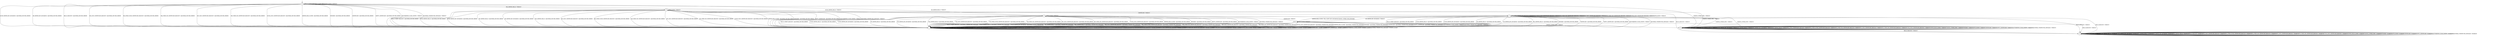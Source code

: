 digraph g {

	s0 [shape="circle" label="s0"];
	s1 [shape="circle" label="s1"];
	s2 [shape="circle" label="s2"];
	s3 [shape="circle" label="s3"];
	s4 [shape="circle" label="s4"];
	s5 [shape="circle" label="s5"];
	s6 [shape="circle" label="s6"];
	s7 [shape="circle" label="s7"];
	s0 -> s0 [label="HELLO_VERIFY_REQUEST / CLIENT_HELLO"];
	s0 -> s5 [label="ECDH_SERVER_HELLO / TIMEOUT"];
	s0 -> s1 [label="ECDH_SERVER_KEY_EXCHANGE / Alert(FATAL,DECODE_ERROR)"];
	s0 -> s5 [label="DH_SERVER_HELLO / TIMEOUT"];
	s0 -> s1 [label="DH_SERVER_KEY_EXCHANGE / Alert(FATAL,DECODE_ERROR)"];
	s0 -> s2 [label="RSA_SERVER_HELLO / TIMEOUT"];
	s0 -> s1 [label="HELLO_REQUEST / Alert(FATAL,DECODE_ERROR)"];
	s0 -> s1 [label="RSA_SIGN_CERTIFICATE_REQUEST / Alert(FATAL,DECODE_ERROR)"];
	s0 -> s1 [label="RSA_FIXED_ECDH_CERTIFICATE_REQUEST / Alert(FATAL,DECODE_ERROR)"];
	s0 -> s1 [label="RSA_FIXED_DH_CERTIFICATE_REQUEST / Alert(FATAL,DECODE_ERROR)"];
	s0 -> s1 [label="DSS_SIGN_CERTIFICATE_REQUEST / Alert(FATAL,DECODE_ERROR)"];
	s0 -> s1 [label="DSS_FIXED_DH_CERTIFICATE_REQUEST / Alert(FATAL,DECODE_ERROR)"];
	s0 -> s1 [label="ECDSA_SIGN_CERTIFICATE_REQUEST / Alert(FATAL,DECODE_ERROR)"];
	s0 -> s1 [label="SERVER_HELLO_DONE / Alert(FATAL,DECODE_ERROR)"];
	s0 -> s3 [label="CHANGE_CIPHER_SPEC / TIMEOUT"];
	s0 -> s1 [label="FINISHED / Alert(FATAL,DECODE_ERROR)"];
	s0 -> s0 [label="APPLICATION / TIMEOUT"];
	s0 -> s1 [label="CERTIFICATE / Alert(FATAL,DECODE_ERROR)"];
	s0 -> s1 [label="EMPTY_CERTIFICATE / Alert(FATAL,DECODE_ERROR)"];
	s0 -> s1 [label="Alert(WARNING,CLOSE_NOTIFY) / TIMEOUT"];
	s0 -> s1 [label="Alert(FATAL,UNEXPECTED_MESSAGE) / TIMEOUT"];
	s1 -> s1 [label="HELLO_VERIFY_REQUEST / SOCKET_CLOSED"];
	s1 -> s1 [label="ECDH_SERVER_HELLO / SOCKET_CLOSED"];
	s1 -> s1 [label="ECDH_SERVER_KEY_EXCHANGE / SOCKET_CLOSED"];
	s1 -> s1 [label="DH_SERVER_HELLO / SOCKET_CLOSED"];
	s1 -> s1 [label="DH_SERVER_KEY_EXCHANGE / SOCKET_CLOSED"];
	s1 -> s1 [label="RSA_SERVER_HELLO / SOCKET_CLOSED"];
	s1 -> s1 [label="HELLO_REQUEST / SOCKET_CLOSED"];
	s1 -> s1 [label="RSA_SIGN_CERTIFICATE_REQUEST / SOCKET_CLOSED"];
	s1 -> s1 [label="RSA_FIXED_ECDH_CERTIFICATE_REQUEST / SOCKET_CLOSED"];
	s1 -> s1 [label="RSA_FIXED_DH_CERTIFICATE_REQUEST / SOCKET_CLOSED"];
	s1 -> s1 [label="DSS_SIGN_CERTIFICATE_REQUEST / SOCKET_CLOSED"];
	s1 -> s1 [label="DSS_FIXED_DH_CERTIFICATE_REQUEST / SOCKET_CLOSED"];
	s1 -> s1 [label="ECDSA_SIGN_CERTIFICATE_REQUEST / SOCKET_CLOSED"];
	s1 -> s1 [label="SERVER_HELLO_DONE / SOCKET_CLOSED"];
	s1 -> s1 [label="CHANGE_CIPHER_SPEC / SOCKET_CLOSED"];
	s1 -> s1 [label="FINISHED / SOCKET_CLOSED"];
	s1 -> s1 [label="APPLICATION / SOCKET_CLOSED"];
	s1 -> s1 [label="CERTIFICATE / SOCKET_CLOSED"];
	s1 -> s1 [label="EMPTY_CERTIFICATE / SOCKET_CLOSED"];
	s1 -> s1 [label="Alert(WARNING,CLOSE_NOTIFY) / SOCKET_CLOSED"];
	s1 -> s1 [label="Alert(FATAL,UNEXPECTED_MESSAGE) / SOCKET_CLOSED"];
	s2 -> s1 [label="HELLO_VERIFY_REQUEST / Alert(FATAL,DECODE_ERROR)"];
	s2 -> s1 [label="ECDH_SERVER_HELLO / Alert(FATAL,DECODE_ERROR)"];
	s2 -> s1 [label="ECDH_SERVER_KEY_EXCHANGE / Alert(FATAL,DECODE_ERROR)"];
	s2 -> s1 [label="DH_SERVER_HELLO / Alert(FATAL,DECODE_ERROR)"];
	s2 -> s1 [label="DH_SERVER_KEY_EXCHANGE / Alert(FATAL,DECODE_ERROR)"];
	s2 -> s1 [label="RSA_SERVER_HELLO / Alert(FATAL,DECODE_ERROR)"];
	s2 -> s4 [label="HELLO_REQUEST / TIMEOUT"];
	s2 -> s1 [label="RSA_SIGN_CERTIFICATE_REQUEST / Alert(FATAL,DECODE_ERROR)"];
	s2 -> s1 [label="RSA_FIXED_ECDH_CERTIFICATE_REQUEST / Alert(FATAL,DECODE_ERROR)"];
	s2 -> s1 [label="RSA_FIXED_DH_CERTIFICATE_REQUEST / Alert(FATAL,DECODE_ERROR)"];
	s2 -> s1 [label="DSS_SIGN_CERTIFICATE_REQUEST / Alert(FATAL,DECODE_ERROR)"];
	s2 -> s1 [label="DSS_FIXED_DH_CERTIFICATE_REQUEST / Alert(FATAL,DECODE_ERROR)"];
	s2 -> s1 [label="ECDSA_SIGN_CERTIFICATE_REQUEST / Alert(FATAL,DECODE_ERROR)"];
	s2 -> s1 [label="SERVER_HELLO_DONE / Alert(FATAL,DECODE_ERROR)"];
	s2 -> s3 [label="CHANGE_CIPHER_SPEC / TIMEOUT"];
	s2 -> s1 [label="FINISHED / Alert(FATAL,DECODE_ERROR)"];
	s2 -> s2 [label="APPLICATION / TIMEOUT"];
	s2 -> s7 [label="CERTIFICATE / TIMEOUT"];
	s2 -> s1 [label="EMPTY_CERTIFICATE / Alert(FATAL,DECODE_ERROR)"];
	s2 -> s1 [label="Alert(WARNING,CLOSE_NOTIFY) / TIMEOUT"];
	s2 -> s1 [label="Alert(FATAL,UNEXPECTED_MESSAGE) / TIMEOUT"];
	s3 -> s3 [label="HELLO_VERIFY_REQUEST / TIMEOUT"];
	s3 -> s3 [label="ECDH_SERVER_HELLO / TIMEOUT"];
	s3 -> s3 [label="ECDH_SERVER_KEY_EXCHANGE / TIMEOUT"];
	s3 -> s3 [label="DH_SERVER_HELLO / TIMEOUT"];
	s3 -> s3 [label="DH_SERVER_KEY_EXCHANGE / TIMEOUT"];
	s3 -> s3 [label="RSA_SERVER_HELLO / TIMEOUT"];
	s3 -> s4 [label="HELLO_REQUEST / TIMEOUT"];
	s3 -> s3 [label="RSA_SIGN_CERTIFICATE_REQUEST / TIMEOUT"];
	s3 -> s3 [label="RSA_FIXED_ECDH_CERTIFICATE_REQUEST / TIMEOUT"];
	s3 -> s3 [label="RSA_FIXED_DH_CERTIFICATE_REQUEST / TIMEOUT"];
	s3 -> s3 [label="DSS_SIGN_CERTIFICATE_REQUEST / TIMEOUT"];
	s3 -> s3 [label="DSS_FIXED_DH_CERTIFICATE_REQUEST / TIMEOUT"];
	s3 -> s3 [label="ECDSA_SIGN_CERTIFICATE_REQUEST / TIMEOUT"];
	s3 -> s3 [label="SERVER_HELLO_DONE / TIMEOUT"];
	s3 -> s3 [label="CHANGE_CIPHER_SPEC / TIMEOUT"];
	s3 -> s3 [label="FINISHED / TIMEOUT"];
	s3 -> s3 [label="APPLICATION / TIMEOUT"];
	s3 -> s3 [label="CERTIFICATE / TIMEOUT"];
	s3 -> s3 [label="EMPTY_CERTIFICATE / TIMEOUT"];
	s3 -> s3 [label="Alert(WARNING,CLOSE_NOTIFY) / TIMEOUT"];
	s3 -> s3 [label="Alert(FATAL,UNEXPECTED_MESSAGE) / TIMEOUT"];
	s4 -> s4 [label="HELLO_VERIFY_REQUEST / DISABLED"];
	s4 -> s4 [label="ECDH_SERVER_HELLO / DISABLED"];
	s4 -> s4 [label="ECDH_SERVER_KEY_EXCHANGE / DISABLED"];
	s4 -> s4 [label="DH_SERVER_HELLO / DISABLED"];
	s4 -> s4 [label="DH_SERVER_KEY_EXCHANGE / DISABLED"];
	s4 -> s4 [label="RSA_SERVER_HELLO / DISABLED"];
	s4 -> s4 [label="HELLO_REQUEST / DISABLED"];
	s4 -> s4 [label="RSA_SIGN_CERTIFICATE_REQUEST / DISABLED"];
	s4 -> s4 [label="RSA_FIXED_ECDH_CERTIFICATE_REQUEST / DISABLED"];
	s4 -> s4 [label="RSA_FIXED_DH_CERTIFICATE_REQUEST / DISABLED"];
	s4 -> s4 [label="DSS_SIGN_CERTIFICATE_REQUEST / DISABLED"];
	s4 -> s4 [label="DSS_FIXED_DH_CERTIFICATE_REQUEST / DISABLED"];
	s4 -> s4 [label="ECDSA_SIGN_CERTIFICATE_REQUEST / DISABLED"];
	s4 -> s4 [label="SERVER_HELLO_DONE / DISABLED"];
	s4 -> s4 [label="CHANGE_CIPHER_SPEC / DISABLED"];
	s4 -> s4 [label="FINISHED / DISABLED"];
	s4 -> s4 [label="APPLICATION / DISABLED"];
	s4 -> s4 [label="CERTIFICATE / DISABLED"];
	s4 -> s4 [label="EMPTY_CERTIFICATE / DISABLED"];
	s4 -> s4 [label="Alert(WARNING,CLOSE_NOTIFY) / DISABLED"];
	s4 -> s4 [label="Alert(FATAL,UNEXPECTED_MESSAGE) / DISABLED"];
	s5 -> s1 [label="HELLO_VERIFY_REQUEST / Alert(FATAL,DECODE_ERROR)"];
	s5 -> s1 [label="ECDH_SERVER_HELLO / Alert(FATAL,DECODE_ERROR)"];
	s5 -> s1 [label="ECDH_SERVER_KEY_EXCHANGE / Alert(FATAL,DECODE_ERROR)"];
	s5 -> s1 [label="DH_SERVER_HELLO / Alert(FATAL,DECODE_ERROR)"];
	s5 -> s1 [label="DH_SERVER_KEY_EXCHANGE / Alert(FATAL,DECODE_ERROR)"];
	s5 -> s1 [label="RSA_SERVER_HELLO / Alert(FATAL,DECODE_ERROR)"];
	s5 -> s4 [label="HELLO_REQUEST / TIMEOUT"];
	s5 -> s1 [label="RSA_SIGN_CERTIFICATE_REQUEST / Alert(FATAL,DECODE_ERROR)"];
	s5 -> s1 [label="RSA_FIXED_ECDH_CERTIFICATE_REQUEST / Alert(FATAL,DECODE_ERROR)"];
	s5 -> s1 [label="RSA_FIXED_DH_CERTIFICATE_REQUEST / Alert(FATAL,DECODE_ERROR)"];
	s5 -> s1 [label="DSS_SIGN_CERTIFICATE_REQUEST / Alert(FATAL,DECODE_ERROR)"];
	s5 -> s1 [label="DSS_FIXED_DH_CERTIFICATE_REQUEST / Alert(FATAL,DECODE_ERROR)"];
	s5 -> s1 [label="ECDSA_SIGN_CERTIFICATE_REQUEST / Alert(FATAL,DECODE_ERROR)"];
	s5 -> s1 [label="SERVER_HELLO_DONE / Alert(FATAL,DECODE_ERROR)"];
	s5 -> s3 [label="CHANGE_CIPHER_SPEC / TIMEOUT"];
	s5 -> s1 [label="FINISHED / Alert(FATAL,DECODE_ERROR)"];
	s5 -> s5 [label="APPLICATION / TIMEOUT"];
	s5 -> s6 [label="CERTIFICATE / TIMEOUT"];
	s5 -> s1 [label="EMPTY_CERTIFICATE / Alert(FATAL,DECODE_ERROR)"];
	s5 -> s1 [label="Alert(WARNING,CLOSE_NOTIFY) / TIMEOUT"];
	s5 -> s1 [label="Alert(FATAL,UNEXPECTED_MESSAGE) / TIMEOUT"];
	s6 -> s1 [label="HELLO_VERIFY_REQUEST / Alert(FATAL,UNEXPECTED_MESSAGE)"];
	s6 -> s1 [label="ECDH_SERVER_HELLO / Alert(FATAL,UNEXPECTED_MESSAGE)"];
	s6 -> s1 [label="ECDH_SERVER_KEY_EXCHANGE / Alert(FATAL,ILLEGAL_PARAMETER)"];
	s6 -> s1 [label="DH_SERVER_HELLO / Alert(FATAL,UNEXPECTED_MESSAGE)"];
	s6 -> s7 [label="DH_SERVER_KEY_EXCHANGE / TIMEOUT"];
	s6 -> s1 [label="RSA_SERVER_HELLO / Alert(FATAL,UNEXPECTED_MESSAGE)"];
	s6 -> s4 [label="HELLO_REQUEST / TIMEOUT"];
	s6 -> s1 [label="RSA_SIGN_CERTIFICATE_REQUEST / Alert(FATAL,UNEXPECTED_MESSAGE)"];
	s6 -> s1 [label="RSA_FIXED_ECDH_CERTIFICATE_REQUEST / Alert(FATAL,UNEXPECTED_MESSAGE)"];
	s6 -> s1 [label="RSA_FIXED_DH_CERTIFICATE_REQUEST / Alert(FATAL,UNEXPECTED_MESSAGE)"];
	s6 -> s1 [label="DSS_SIGN_CERTIFICATE_REQUEST / Alert(FATAL,UNEXPECTED_MESSAGE)"];
	s6 -> s1 [label="DSS_FIXED_DH_CERTIFICATE_REQUEST / Alert(FATAL,UNEXPECTED_MESSAGE)"];
	s6 -> s1 [label="ECDSA_SIGN_CERTIFICATE_REQUEST / Alert(FATAL,UNEXPECTED_MESSAGE)"];
	s6 -> s1 [label="SERVER_HELLO_DONE / Alert(FATAL,UNEXPECTED_MESSAGE)"];
	s6 -> s3 [label="CHANGE_CIPHER_SPEC / TIMEOUT"];
	s6 -> s1 [label="FINISHED / Alert(FATAL,UNEXPECTED_MESSAGE)"];
	s6 -> s6 [label="APPLICATION / TIMEOUT"];
	s6 -> s1 [label="CERTIFICATE / Alert(FATAL,UNEXPECTED_MESSAGE)"];
	s6 -> s1 [label="EMPTY_CERTIFICATE / Alert(FATAL,UNEXPECTED_MESSAGE)"];
	s6 -> s1 [label="Alert(WARNING,CLOSE_NOTIFY) / TIMEOUT"];
	s6 -> s1 [label="Alert(FATAL,UNEXPECTED_MESSAGE) / TIMEOUT"];
	s7 -> s1 [label="HELLO_VERIFY_REQUEST / Alert(FATAL,DECODE_ERROR)"];
	s7 -> s1 [label="ECDH_SERVER_HELLO / Alert(FATAL,DECODE_ERROR)"];
	s7 -> s1 [label="ECDH_SERVER_KEY_EXCHANGE / Alert(FATAL,DECODE_ERROR)"];
	s7 -> s1 [label="DH_SERVER_HELLO / Alert(FATAL,DECODE_ERROR)"];
	s7 -> s1 [label="DH_SERVER_KEY_EXCHANGE / Alert(FATAL,DECODE_ERROR)"];
	s7 -> s1 [label="RSA_SERVER_HELLO / Alert(FATAL,DECODE_ERROR)"];
	s7 -> s4 [label="HELLO_REQUEST / TIMEOUT"];
	s7 -> s7 [label="RSA_SIGN_CERTIFICATE_REQUEST / TIMEOUT"];
	s7 -> s7 [label="RSA_FIXED_ECDH_CERTIFICATE_REQUEST / TIMEOUT"];
	s7 -> s7 [label="RSA_FIXED_DH_CERTIFICATE_REQUEST / TIMEOUT"];
	s7 -> s7 [label="DSS_SIGN_CERTIFICATE_REQUEST / TIMEOUT"];
	s7 -> s7 [label="DSS_FIXED_DH_CERTIFICATE_REQUEST / TIMEOUT"];
	s7 -> s7 [label="ECDSA_SIGN_CERTIFICATE_REQUEST / TIMEOUT"];
	s7 -> s6 [label="SERVER_HELLO_DONE / RSA_CLIENT_KEY_EXCHANGE|CHANGE_CIPHER_SPEC|FINISHED"];
	s7 -> s3 [label="CHANGE_CIPHER_SPEC / TIMEOUT"];
	s7 -> s1 [label="FINISHED / Alert(FATAL,DECODE_ERROR)"];
	s7 -> s7 [label="APPLICATION / TIMEOUT"];
	s7 -> s1 [label="CERTIFICATE / Alert(FATAL,DECODE_ERROR)"];
	s7 -> s1 [label="EMPTY_CERTIFICATE / Alert(FATAL,DECODE_ERROR)"];
	s7 -> s1 [label="Alert(WARNING,CLOSE_NOTIFY) / TIMEOUT"];
	s7 -> s1 [label="Alert(FATAL,UNEXPECTED_MESSAGE) / TIMEOUT"];

__start0 [label="" shape="none" width="0" height="0"];
__start0 -> s0;

}
